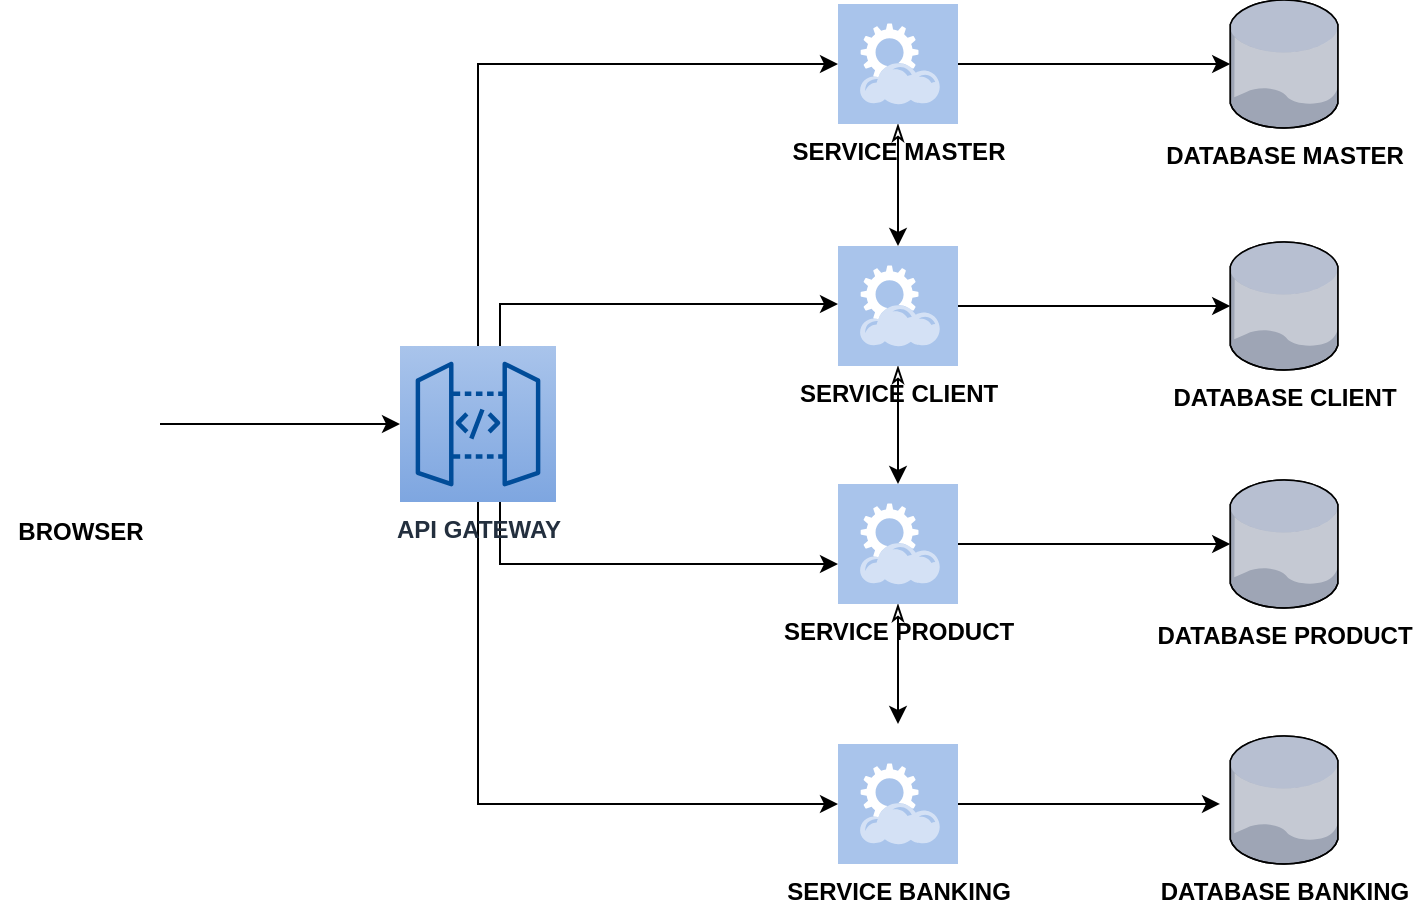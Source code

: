 <mxfile version="20.2.3" type="device"><diagram id="fUbpz79eXIuGwnuzM5sV" name="Página-1"><mxGraphModel dx="868" dy="482" grid="1" gridSize="10" guides="1" tooltips="1" connect="1" arrows="1" fold="1" page="1" pageScale="1" pageWidth="827" pageHeight="1169" math="0" shadow="0"><root><mxCell id="0"/><mxCell id="1" parent="0"/><mxCell id="qrkm8E97t-TaUOCHeXfc-9" style="edgeStyle=orthogonalEdgeStyle;rounded=0;orthogonalLoop=1;jettySize=auto;html=1;" parent="1" source="qrkm8E97t-TaUOCHeXfc-1" target="qrkm8E97t-TaUOCHeXfc-5" edge="1"><mxGeometry relative="1" as="geometry"><Array as="points"><mxPoint x="309" y="60"/></Array></mxGeometry></mxCell><mxCell id="qrkm8E97t-TaUOCHeXfc-10" style="edgeStyle=orthogonalEdgeStyle;rounded=0;orthogonalLoop=1;jettySize=auto;html=1;" parent="1" source="qrkm8E97t-TaUOCHeXfc-1" target="qrkm8E97t-TaUOCHeXfc-6" edge="1"><mxGeometry relative="1" as="geometry"><Array as="points"><mxPoint x="320" y="180"/></Array></mxGeometry></mxCell><mxCell id="qrkm8E97t-TaUOCHeXfc-11" style="edgeStyle=orthogonalEdgeStyle;rounded=0;orthogonalLoop=1;jettySize=auto;html=1;" parent="1" source="qrkm8E97t-TaUOCHeXfc-1" target="qrkm8E97t-TaUOCHeXfc-7" edge="1"><mxGeometry relative="1" as="geometry"><Array as="points"><mxPoint x="320" y="310"/></Array></mxGeometry></mxCell><mxCell id="qrkm8E97t-TaUOCHeXfc-12" style="edgeStyle=orthogonalEdgeStyle;rounded=0;orthogonalLoop=1;jettySize=auto;html=1;" parent="1" source="qrkm8E97t-TaUOCHeXfc-1" target="qrkm8E97t-TaUOCHeXfc-8" edge="1"><mxGeometry relative="1" as="geometry"><Array as="points"><mxPoint x="309" y="430"/></Array></mxGeometry></mxCell><mxCell id="qrkm8E97t-TaUOCHeXfc-1" value="&lt;b&gt;API GATEWAY&lt;/b&gt;" style="sketch=0;points=[[0,0,0],[0.25,0,0],[0.5,0,0],[0.75,0,0],[1,0,0],[0,1,0],[0.25,1,0],[0.5,1,0],[0.75,1,0],[1,1,0],[0,0.25,0],[0,0.5,0],[0,0.75,0],[1,0.25,0],[1,0.5,0],[1,0.75,0]];outlineConnect=0;fontColor=#232F3E;gradientColor=#A9C4EB;gradientDirection=north;fillColor=#7EA6E0;strokeColor=#004C99;dashed=0;verticalLabelPosition=bottom;verticalAlign=top;align=center;html=1;fontSize=12;fontStyle=0;aspect=fixed;shape=mxgraph.aws4.resourceIcon;resIcon=mxgraph.aws4.api_gateway;" parent="1" vertex="1"><mxGeometry x="270" y="201" width="78" height="78" as="geometry"/></mxCell><mxCell id="qrkm8E97t-TaUOCHeXfc-3" style="edgeStyle=orthogonalEdgeStyle;rounded=0;orthogonalLoop=1;jettySize=auto;html=1;" parent="1" source="qrkm8E97t-TaUOCHeXfc-2" target="qrkm8E97t-TaUOCHeXfc-1" edge="1"><mxGeometry relative="1" as="geometry"/></mxCell><mxCell id="qrkm8E97t-TaUOCHeXfc-2" value="&lt;b&gt;BROWSER&lt;/b&gt;" style="shape=image;html=1;verticalAlign=top;verticalLabelPosition=bottom;labelBackgroundColor=#ffffff;imageAspect=0;aspect=fixed;image=https://cdn2.iconfinder.com/data/icons/whcompare-isometric-web-hosting-servers/50/web-browser-on-laptop-128.png" parent="1" vertex="1"><mxGeometry x="70" y="200" width="80" height="80" as="geometry"/></mxCell><mxCell id="qrkm8E97t-TaUOCHeXfc-21" style="edgeStyle=orthogonalEdgeStyle;rounded=0;orthogonalLoop=1;jettySize=auto;html=1;" parent="1" source="qrkm8E97t-TaUOCHeXfc-5" target="qrkm8E97t-TaUOCHeXfc-15" edge="1"><mxGeometry relative="1" as="geometry"/></mxCell><mxCell id="mb_94on-En8f7pwOz6zS-1" style="edgeStyle=orthogonalEdgeStyle;rounded=0;orthogonalLoop=1;jettySize=auto;html=1;startArrow=classicThin;startFill=0;" edge="1" parent="1" source="qrkm8E97t-TaUOCHeXfc-5" target="qrkm8E97t-TaUOCHeXfc-6"><mxGeometry relative="1" as="geometry"/></mxCell><mxCell id="qrkm8E97t-TaUOCHeXfc-5" value="&lt;b&gt;SERVICE MASTER&lt;/b&gt;" style="shadow=0;dashed=0;html=1;strokeColor=none;fillColor=#A9C4EB;labelPosition=center;verticalLabelPosition=bottom;verticalAlign=top;align=center;outlineConnect=0;shape=mxgraph.veeam.2d.restful_apis;" parent="1" vertex="1"><mxGeometry x="489" y="30" width="60" height="60" as="geometry"/></mxCell><mxCell id="qrkm8E97t-TaUOCHeXfc-22" style="edgeStyle=orthogonalEdgeStyle;rounded=0;orthogonalLoop=1;jettySize=auto;html=1;" parent="1" source="qrkm8E97t-TaUOCHeXfc-6" target="qrkm8E97t-TaUOCHeXfc-14" edge="1"><mxGeometry relative="1" as="geometry"/></mxCell><mxCell id="mb_94on-En8f7pwOz6zS-2" style="edgeStyle=orthogonalEdgeStyle;rounded=0;orthogonalLoop=1;jettySize=auto;html=1;startArrow=classicThin;startFill=0;" edge="1" parent="1" source="qrkm8E97t-TaUOCHeXfc-6" target="qrkm8E97t-TaUOCHeXfc-7"><mxGeometry relative="1" as="geometry"/></mxCell><mxCell id="qrkm8E97t-TaUOCHeXfc-6" value="&lt;b&gt;SERVICE CLIENT&lt;/b&gt;" style="shadow=0;dashed=0;html=1;strokeColor=none;fillColor=#A9C4EB;labelPosition=center;verticalLabelPosition=bottom;verticalAlign=top;align=center;outlineConnect=0;shape=mxgraph.veeam.2d.restful_apis;" parent="1" vertex="1"><mxGeometry x="489" y="151" width="60" height="60" as="geometry"/></mxCell><mxCell id="qrkm8E97t-TaUOCHeXfc-23" style="edgeStyle=orthogonalEdgeStyle;rounded=0;orthogonalLoop=1;jettySize=auto;html=1;" parent="1" source="qrkm8E97t-TaUOCHeXfc-7" target="qrkm8E97t-TaUOCHeXfc-16" edge="1"><mxGeometry relative="1" as="geometry"/></mxCell><mxCell id="mb_94on-En8f7pwOz6zS-3" style="edgeStyle=orthogonalEdgeStyle;rounded=0;orthogonalLoop=1;jettySize=auto;html=1;startArrow=classicThin;startFill=0;" edge="1" parent="1" source="qrkm8E97t-TaUOCHeXfc-7"><mxGeometry relative="1" as="geometry"><mxPoint x="519" y="390" as="targetPoint"/></mxGeometry></mxCell><mxCell id="qrkm8E97t-TaUOCHeXfc-7" value="&lt;b&gt;SERVICE PRODUCT&lt;/b&gt;" style="shadow=0;dashed=0;html=1;strokeColor=none;fillColor=#A9C4EB;labelPosition=center;verticalLabelPosition=bottom;verticalAlign=top;align=center;outlineConnect=0;shape=mxgraph.veeam.2d.restful_apis;" parent="1" vertex="1"><mxGeometry x="489" y="270" width="60" height="60" as="geometry"/></mxCell><mxCell id="qrkm8E97t-TaUOCHeXfc-24" style="edgeStyle=orthogonalEdgeStyle;rounded=0;orthogonalLoop=1;jettySize=auto;html=1;entryX=-0.094;entryY=0.531;entryDx=0;entryDy=0;entryPerimeter=0;" parent="1" source="qrkm8E97t-TaUOCHeXfc-8" target="qrkm8E97t-TaUOCHeXfc-17" edge="1"><mxGeometry relative="1" as="geometry"/></mxCell><mxCell id="qrkm8E97t-TaUOCHeXfc-8" value="&lt;b&gt;SERVICE BANKING&lt;/b&gt;" style="shadow=0;dashed=0;html=1;strokeColor=none;fillColor=#A9C4EB;labelPosition=center;verticalLabelPosition=bottom;verticalAlign=top;align=center;outlineConnect=0;shape=mxgraph.veeam.2d.restful_apis;" parent="1" vertex="1"><mxGeometry x="489" y="400" width="60" height="60" as="geometry"/></mxCell><mxCell id="qrkm8E97t-TaUOCHeXfc-14" value="&lt;b&gt;DATABASE CLIENT&lt;/b&gt;" style="verticalLabelPosition=bottom;sketch=0;aspect=fixed;html=1;verticalAlign=top;strokeColor=none;align=center;outlineConnect=0;shape=mxgraph.citrix.database;" parent="1" vertex="1"><mxGeometry x="685.1" y="149" width="54.4" height="64" as="geometry"/></mxCell><mxCell id="qrkm8E97t-TaUOCHeXfc-15" value="&lt;b&gt;DATABASE MASTER&lt;/b&gt;" style="verticalLabelPosition=bottom;sketch=0;aspect=fixed;html=1;verticalAlign=top;strokeColor=none;align=center;outlineConnect=0;shape=mxgraph.citrix.database;" parent="1" vertex="1"><mxGeometry x="685.1" y="28" width="54.4" height="64" as="geometry"/></mxCell><mxCell id="qrkm8E97t-TaUOCHeXfc-16" value="&lt;b&gt;DATABASE PRODUCT&lt;/b&gt;" style="verticalLabelPosition=bottom;sketch=0;aspect=fixed;html=1;verticalAlign=top;strokeColor=none;align=center;outlineConnect=0;shape=mxgraph.citrix.database;" parent="1" vertex="1"><mxGeometry x="685.1" y="268" width="54.4" height="64" as="geometry"/></mxCell><mxCell id="qrkm8E97t-TaUOCHeXfc-17" value="&lt;b&gt;DATABASE BANKING&lt;/b&gt;" style="verticalLabelPosition=bottom;sketch=0;aspect=fixed;html=1;verticalAlign=top;strokeColor=none;align=center;outlineConnect=0;shape=mxgraph.citrix.database;" parent="1" vertex="1"><mxGeometry x="685.1" y="396" width="54.4" height="64" as="geometry"/></mxCell></root></mxGraphModel></diagram></mxfile>